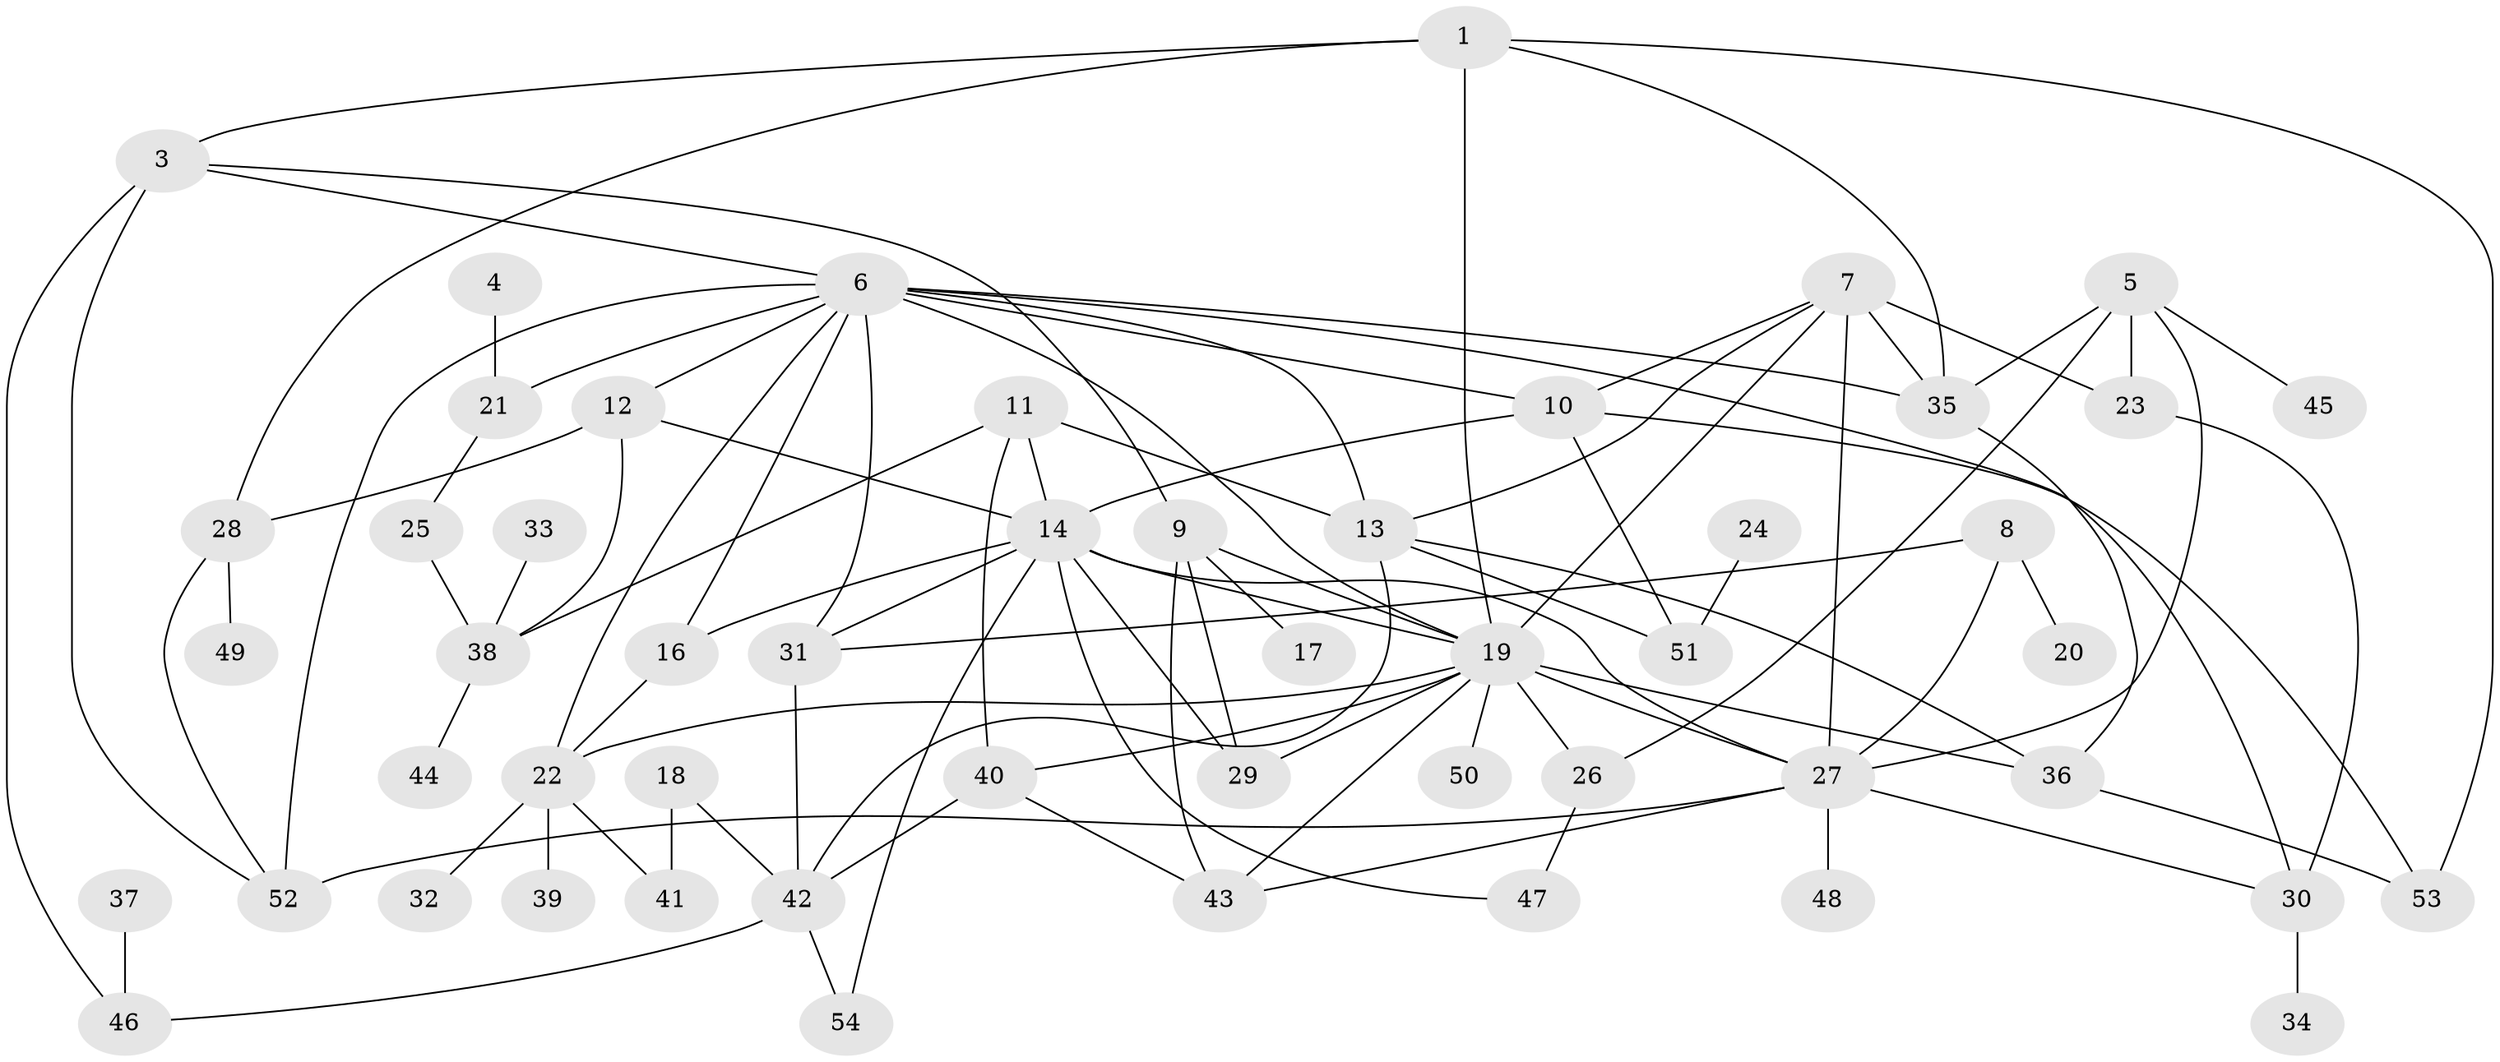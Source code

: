 // original degree distribution, {1: 0.2077922077922078, 0: 0.025974025974025976, 4: 0.2077922077922078, 5: 0.14285714285714285, 2: 0.16883116883116883, 3: 0.15584415584415584, 6: 0.05194805194805195, 7: 0.03896103896103896}
// Generated by graph-tools (version 1.1) at 2025/48/03/04/25 22:48:10]
// undirected, 52 vertices, 95 edges
graph export_dot {
  node [color=gray90,style=filled];
  1;
  3;
  4;
  5;
  6;
  7;
  8;
  9;
  10;
  11;
  12;
  13;
  14;
  16;
  17;
  18;
  19;
  20;
  21;
  22;
  23;
  24;
  25;
  26;
  27;
  28;
  29;
  30;
  31;
  32;
  33;
  34;
  35;
  36;
  37;
  38;
  39;
  40;
  41;
  42;
  43;
  44;
  45;
  46;
  47;
  48;
  49;
  50;
  51;
  52;
  53;
  54;
  1 -- 3 [weight=1.0];
  1 -- 19 [weight=1.0];
  1 -- 28 [weight=1.0];
  1 -- 35 [weight=1.0];
  1 -- 53 [weight=1.0];
  3 -- 6 [weight=1.0];
  3 -- 9 [weight=1.0];
  3 -- 46 [weight=1.0];
  3 -- 52 [weight=1.0];
  4 -- 21 [weight=1.0];
  5 -- 23 [weight=1.0];
  5 -- 26 [weight=1.0];
  5 -- 27 [weight=1.0];
  5 -- 35 [weight=1.0];
  5 -- 45 [weight=1.0];
  6 -- 10 [weight=1.0];
  6 -- 12 [weight=1.0];
  6 -- 13 [weight=1.0];
  6 -- 16 [weight=1.0];
  6 -- 19 [weight=1.0];
  6 -- 21 [weight=2.0];
  6 -- 22 [weight=1.0];
  6 -- 30 [weight=2.0];
  6 -- 31 [weight=1.0];
  6 -- 35 [weight=1.0];
  6 -- 52 [weight=1.0];
  7 -- 10 [weight=1.0];
  7 -- 13 [weight=1.0];
  7 -- 19 [weight=1.0];
  7 -- 23 [weight=2.0];
  7 -- 27 [weight=1.0];
  7 -- 35 [weight=1.0];
  8 -- 20 [weight=1.0];
  8 -- 27 [weight=1.0];
  8 -- 31 [weight=1.0];
  9 -- 17 [weight=1.0];
  9 -- 19 [weight=1.0];
  9 -- 29 [weight=1.0];
  9 -- 43 [weight=1.0];
  10 -- 14 [weight=1.0];
  10 -- 51 [weight=1.0];
  10 -- 53 [weight=1.0];
  11 -- 13 [weight=1.0];
  11 -- 14 [weight=1.0];
  11 -- 38 [weight=1.0];
  11 -- 40 [weight=1.0];
  12 -- 14 [weight=1.0];
  12 -- 28 [weight=1.0];
  12 -- 38 [weight=1.0];
  13 -- 36 [weight=1.0];
  13 -- 42 [weight=1.0];
  13 -- 51 [weight=1.0];
  14 -- 16 [weight=1.0];
  14 -- 19 [weight=1.0];
  14 -- 27 [weight=1.0];
  14 -- 29 [weight=1.0];
  14 -- 31 [weight=1.0];
  14 -- 47 [weight=1.0];
  14 -- 54 [weight=1.0];
  16 -- 22 [weight=1.0];
  18 -- 41 [weight=1.0];
  18 -- 42 [weight=1.0];
  19 -- 22 [weight=1.0];
  19 -- 26 [weight=1.0];
  19 -- 27 [weight=1.0];
  19 -- 29 [weight=1.0];
  19 -- 36 [weight=1.0];
  19 -- 40 [weight=1.0];
  19 -- 43 [weight=1.0];
  19 -- 50 [weight=1.0];
  21 -- 25 [weight=1.0];
  22 -- 32 [weight=1.0];
  22 -- 39 [weight=1.0];
  22 -- 41 [weight=1.0];
  23 -- 30 [weight=1.0];
  24 -- 51 [weight=1.0];
  25 -- 38 [weight=1.0];
  26 -- 47 [weight=1.0];
  27 -- 30 [weight=1.0];
  27 -- 43 [weight=1.0];
  27 -- 48 [weight=1.0];
  27 -- 52 [weight=1.0];
  28 -- 49 [weight=1.0];
  28 -- 52 [weight=1.0];
  30 -- 34 [weight=1.0];
  31 -- 42 [weight=1.0];
  33 -- 38 [weight=1.0];
  35 -- 36 [weight=1.0];
  36 -- 53 [weight=1.0];
  37 -- 46 [weight=1.0];
  38 -- 44 [weight=1.0];
  40 -- 42 [weight=1.0];
  40 -- 43 [weight=1.0];
  42 -- 46 [weight=1.0];
  42 -- 54 [weight=1.0];
}
